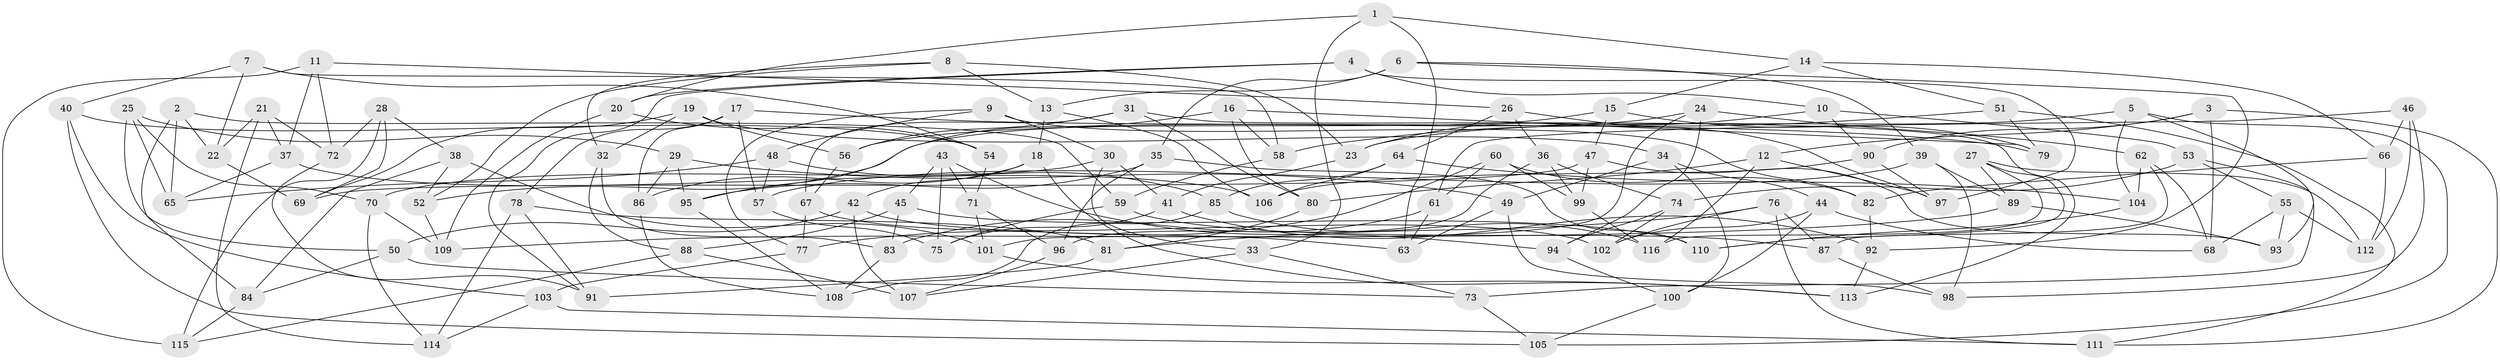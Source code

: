 // coarse degree distribution, {3: 0.10638297872340426, 8: 0.0851063829787234, 4: 0.3617021276595745, 10: 0.1276595744680851, 11: 0.0425531914893617, 6: 0.1276595744680851, 5: 0.0425531914893617, 9: 0.06382978723404255, 7: 0.0425531914893617}
// Generated by graph-tools (version 1.1) at 2025/54/03/04/25 22:54:06]
// undirected, 116 vertices, 232 edges
graph export_dot {
  node [color=gray90,style=filled];
  1;
  2;
  3;
  4;
  5;
  6;
  7;
  8;
  9;
  10;
  11;
  12;
  13;
  14;
  15;
  16;
  17;
  18;
  19;
  20;
  21;
  22;
  23;
  24;
  25;
  26;
  27;
  28;
  29;
  30;
  31;
  32;
  33;
  34;
  35;
  36;
  37;
  38;
  39;
  40;
  41;
  42;
  43;
  44;
  45;
  46;
  47;
  48;
  49;
  50;
  51;
  52;
  53;
  54;
  55;
  56;
  57;
  58;
  59;
  60;
  61;
  62;
  63;
  64;
  65;
  66;
  67;
  68;
  69;
  70;
  71;
  72;
  73;
  74;
  75;
  76;
  77;
  78;
  79;
  80;
  81;
  82;
  83;
  84;
  85;
  86;
  87;
  88;
  89;
  90;
  91;
  92;
  93;
  94;
  95;
  96;
  97;
  98;
  99;
  100;
  101;
  102;
  103;
  104;
  105;
  106;
  107;
  108;
  109;
  110;
  111;
  112;
  113;
  114;
  115;
  116;
  1 -- 33;
  1 -- 20;
  1 -- 14;
  1 -- 63;
  2 -- 22;
  2 -- 59;
  2 -- 84;
  2 -- 65;
  3 -- 90;
  3 -- 111;
  3 -- 68;
  3 -- 12;
  4 -- 20;
  4 -- 10;
  4 -- 91;
  4 -- 97;
  5 -- 105;
  5 -- 93;
  5 -- 23;
  5 -- 104;
  6 -- 39;
  6 -- 92;
  6 -- 35;
  6 -- 13;
  7 -- 22;
  7 -- 58;
  7 -- 40;
  7 -- 54;
  8 -- 52;
  8 -- 23;
  8 -- 32;
  8 -- 13;
  9 -- 48;
  9 -- 77;
  9 -- 82;
  9 -- 30;
  10 -- 23;
  10 -- 53;
  10 -- 90;
  11 -- 26;
  11 -- 115;
  11 -- 37;
  11 -- 72;
  12 -- 97;
  12 -- 80;
  12 -- 116;
  13 -- 18;
  13 -- 106;
  14 -- 15;
  14 -- 51;
  14 -- 66;
  15 -- 79;
  15 -- 47;
  15 -- 56;
  16 -- 79;
  16 -- 80;
  16 -- 95;
  16 -- 58;
  17 -- 79;
  17 -- 57;
  17 -- 78;
  17 -- 86;
  18 -- 86;
  18 -- 42;
  18 -- 113;
  19 -- 56;
  19 -- 32;
  19 -- 69;
  19 -- 34;
  20 -- 54;
  20 -- 109;
  21 -- 114;
  21 -- 72;
  21 -- 37;
  21 -- 22;
  22 -- 69;
  23 -- 41;
  24 -- 52;
  24 -- 101;
  24 -- 94;
  24 -- 62;
  25 -- 65;
  25 -- 70;
  25 -- 50;
  25 -- 29;
  26 -- 97;
  26 -- 36;
  26 -- 64;
  27 -- 116;
  27 -- 112;
  27 -- 89;
  27 -- 110;
  28 -- 72;
  28 -- 69;
  28 -- 115;
  28 -- 38;
  29 -- 95;
  29 -- 49;
  29 -- 86;
  30 -- 70;
  30 -- 41;
  30 -- 33;
  31 -- 56;
  31 -- 113;
  31 -- 80;
  31 -- 67;
  32 -- 83;
  32 -- 88;
  33 -- 107;
  33 -- 73;
  34 -- 44;
  34 -- 49;
  34 -- 100;
  35 -- 110;
  35 -- 96;
  35 -- 95;
  36 -- 99;
  36 -- 74;
  36 -- 96;
  37 -- 65;
  37 -- 106;
  38 -- 101;
  38 -- 52;
  38 -- 84;
  39 -- 89;
  39 -- 57;
  39 -- 98;
  40 -- 54;
  40 -- 103;
  40 -- 105;
  41 -- 92;
  41 -- 75;
  42 -- 107;
  42 -- 63;
  42 -- 50;
  43 -- 45;
  43 -- 94;
  43 -- 71;
  43 -- 75;
  44 -- 100;
  44 -- 68;
  44 -- 102;
  45 -- 83;
  45 -- 110;
  45 -- 88;
  46 -- 61;
  46 -- 98;
  46 -- 112;
  46 -- 66;
  47 -- 93;
  47 -- 99;
  47 -- 69;
  48 -- 65;
  48 -- 57;
  48 -- 85;
  49 -- 98;
  49 -- 63;
  50 -- 84;
  50 -- 73;
  51 -- 79;
  51 -- 111;
  51 -- 58;
  52 -- 109;
  53 -- 74;
  53 -- 55;
  53 -- 73;
  54 -- 71;
  55 -- 68;
  55 -- 112;
  55 -- 93;
  56 -- 67;
  57 -- 75;
  58 -- 59;
  59 -- 87;
  59 -- 75;
  60 -- 99;
  60 -- 77;
  60 -- 61;
  60 -- 82;
  61 -- 63;
  61 -- 83;
  62 -- 104;
  62 -- 68;
  62 -- 87;
  64 -- 104;
  64 -- 106;
  64 -- 85;
  66 -- 82;
  66 -- 112;
  67 -- 77;
  67 -- 102;
  70 -- 114;
  70 -- 109;
  71 -- 101;
  71 -- 96;
  72 -- 91;
  73 -- 105;
  74 -- 94;
  74 -- 102;
  76 -- 81;
  76 -- 111;
  76 -- 102;
  76 -- 87;
  77 -- 103;
  78 -- 114;
  78 -- 91;
  78 -- 81;
  80 -- 81;
  81 -- 91;
  82 -- 92;
  83 -- 108;
  84 -- 115;
  85 -- 116;
  85 -- 108;
  86 -- 108;
  87 -- 98;
  88 -- 115;
  88 -- 107;
  89 -- 93;
  89 -- 109;
  90 -- 106;
  90 -- 97;
  92 -- 113;
  94 -- 100;
  95 -- 108;
  96 -- 107;
  99 -- 116;
  100 -- 105;
  101 -- 113;
  103 -- 114;
  103 -- 111;
  104 -- 110;
}
